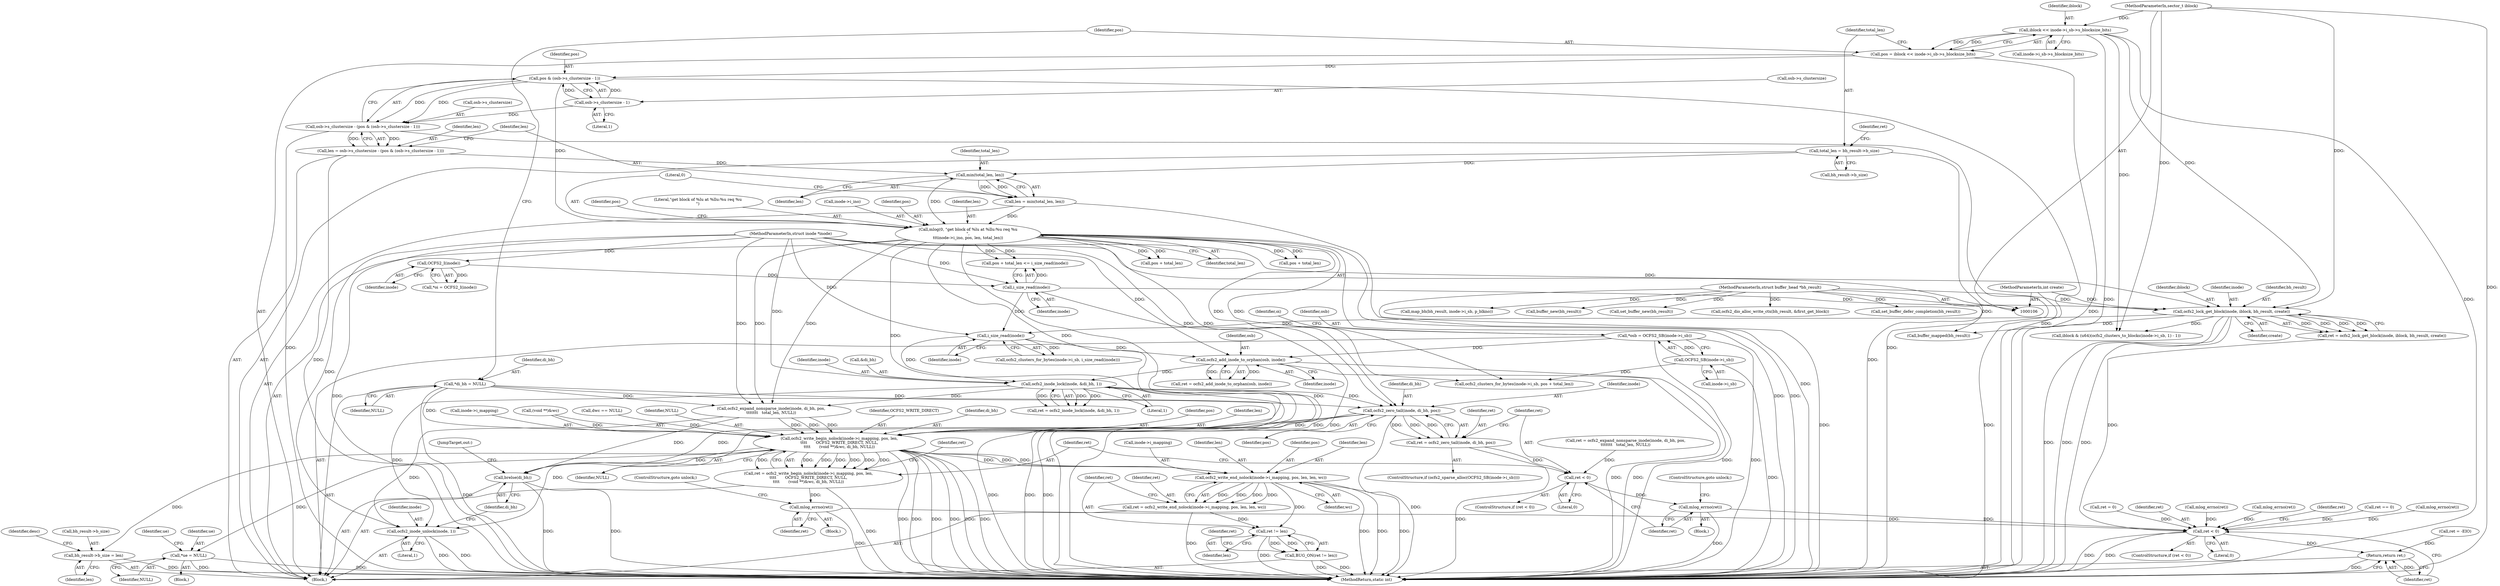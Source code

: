 digraph "0_linux_3e4c56d41eef5595035872a2ec5a483f42e8917f@pointer" {
"1000309" [label="(Call,ocfs2_zero_tail(inode, di_bh, pos))"];
"1000282" [label="(Call,ocfs2_inode_lock(inode, &di_bh, 1))"];
"1000264" [label="(Call,ocfs2_add_inode_to_orphan(osb, inode))"];
"1000113" [label="(Call,*osb = OCFS2_SB(inode->i_sb))"];
"1000115" [label="(Call,OCFS2_SB(inode->i_sb))"];
"1000255" [label="(Call,i_size_read(inode))"];
"1000200" [label="(Call,ocfs2_lock_get_block(inode, iblock, bh_result, create))"];
"1000195" [label="(Call,i_size_read(inode))"];
"1000122" [label="(Call,OCFS2_I(inode))"];
"1000107" [label="(MethodParameterIn,struct inode *inode)"];
"1000141" [label="(Call,iblock << inode->i_sb->s_blocksize_bits)"];
"1000108" [label="(MethodParameterIn,sector_t iblock)"];
"1000109" [label="(MethodParameterIn,struct buffer_head *bh_result)"];
"1000110" [label="(MethodParameterIn,int create)"];
"1000134" [label="(Call,*di_bh = NULL)"];
"1000181" [label="(Call,mlog(0, \"get block of %lu at %llu:%u req %u\n\",\n\t\t\tinode->i_ino, pos, len, total_len))"];
"1000169" [label="(Call,pos & (osb->s_clustersize - 1))"];
"1000139" [label="(Call,pos = iblock << inode->i_sb->s_blocksize_bits)"];
"1000171" [label="(Call,osb->s_clustersize - 1)"];
"1000176" [label="(Call,len = min(total_len, len))"];
"1000178" [label="(Call,min(total_len, len))"];
"1000150" [label="(Call,total_len = bh_result->b_size)"];
"1000163" [label="(Call,len = osb->s_clustersize - (pos & (osb->s_clustersize - 1)))"];
"1000165" [label="(Call,osb->s_clustersize - (pos & (osb->s_clustersize - 1)))"];
"1000307" [label="(Call,ret = ocfs2_zero_tail(inode, di_bh, pos))"];
"1000323" [label="(Call,ret < 0)"];
"1000327" [label="(Call,mlog_errno(ret))"];
"1000475" [label="(Call,ret < 0)"];
"1000482" [label="(Return,return ret;)"];
"1000332" [label="(Call,ocfs2_write_begin_nolock(inode->i_mapping, pos, len,\n\t\t\t\t       OCFS2_WRITE_DIRECT, NULL,\n\t\t\t\t       (void **)&wc, di_bh, NULL))"];
"1000330" [label="(Call,ret = ocfs2_write_begin_nolock(inode->i_mapping, pos, len,\n\t\t\t\t       OCFS2_WRITE_DIRECT, NULL,\n\t\t\t\t       (void **)&wc, di_bh, NULL))"];
"1000349" [label="(Call,mlog_errno(ret))"];
"1000392" [label="(Call,bh_result->b_size = len)"];
"1000414" [label="(Call,*ue = NULL)"];
"1000447" [label="(Call,ocfs2_write_end_nolock(inode->i_mapping, pos, len, len, wc))"];
"1000445" [label="(Call,ret = ocfs2_write_end_nolock(inode->i_mapping, pos, len, len, wc))"];
"1000456" [label="(Call,ret != len)"];
"1000455" [label="(Call,BUG_ON(ret != len))"];
"1000471" [label="(Call,brelse(di_bh))"];
"1000468" [label="(Call,ocfs2_inode_unlock(inode, 1))"];
"1000157" [label="(Identifier,ret)"];
"1000325" [label="(Literal,0)"];
"1000448" [label="(Call,inode->i_mapping)"];
"1000471" [label="(Call,brelse(di_bh))"];
"1000179" [label="(Identifier,total_len)"];
"1000472" [label="(Identifier,di_bh)"];
"1000484" [label="(MethodReturn,static int)"];
"1000193" [label="(Identifier,pos)"];
"1000165" [label="(Call,osb->s_clustersize - (pos & (osb->s_clustersize - 1)))"];
"1000420" [label="(Identifier,ue)"];
"1000340" [label="(Call,(void **)&wc)"];
"1000309" [label="(Call,ocfs2_zero_tail(inode, di_bh, pos))"];
"1000116" [label="(Call,inode->i_sb)"];
"1000272" [label="(Call,mlog_errno(ret))"];
"1000230" [label="(Call,dwc == NULL)"];
"1000322" [label="(ControlStructure,if (ret < 0))"];
"1000345" [label="(Identifier,NULL)"];
"1000415" [label="(Identifier,ue)"];
"1000469" [label="(Identifier,inode)"];
"1000339" [label="(Identifier,NULL)"];
"1000150" [label="(Call,total_len = bh_result->b_size)"];
"1000108" [label="(MethodParameterIn,sector_t iblock)"];
"1000459" [label="(Call,ret = 0)"];
"1000474" [label="(ControlStructure,if (ret < 0))"];
"1000182" [label="(Literal,0)"];
"1000139" [label="(Call,pos = iblock << inode->i_sb->s_blocksize_bits)"];
"1000255" [label="(Call,i_size_read(inode))"];
"1000445" [label="(Call,ret = ocfs2_write_end_nolock(inode->i_mapping, pos, len, len, wc))"];
"1000452" [label="(Identifier,len)"];
"1000456" [label="(Call,ret != len)"];
"1000284" [label="(Call,&di_bh)"];
"1000454" [label="(Identifier,wc)"];
"1000169" [label="(Call,pos & (osb->s_clustersize - 1))"];
"1000338" [label="(Identifier,OCFS2_WRITE_DIRECT)"];
"1000123" [label="(Identifier,inode)"];
"1000396" [label="(Identifier,len)"];
"1000204" [label="(Identifier,create)"];
"1000262" [label="(Call,ret = ocfs2_add_inode_to_orphan(osb, inode))"];
"1000196" [label="(Identifier,inode)"];
"1000181" [label="(Call,mlog(0, \"get block of %lu at %llu:%u req %u\n\",\n\t\t\tinode->i_ino, pos, len, total_len))"];
"1000111" [label="(Block,)"];
"1000191" [label="(Call,pos + total_len <= i_size_read(inode))"];
"1000307" [label="(Call,ret = ocfs2_zero_tail(inode, di_bh, pos))"];
"1000195" [label="(Call,i_size_read(inode))"];
"1000164" [label="(Identifier,len)"];
"1000282" [label="(Call,ocfs2_inode_lock(inode, &di_bh, 1))"];
"1000403" [label="(Call,set_buffer_defer_completion(bh_result))"];
"1000477" [label="(Literal,0)"];
"1000476" [label="(Identifier,ret)"];
"1000473" [label="(JumpTarget,out:)"];
"1000375" [label="(Call,iblock & (u64)(ocfs2_clusters_to_blocks(inode->i_sb, 1) - 1))"];
"1000203" [label="(Identifier,bh_result)"];
"1000170" [label="(Identifier,pos)"];
"1000192" [label="(Call,pos + total_len)"];
"1000251" [label="(Call,ocfs2_clusters_for_bytes(inode->i_sb, i_size_read(inode)))"];
"1000264" [label="(Call,ocfs2_add_inode_to_orphan(osb, inode))"];
"1000256" [label="(Identifier,inode)"];
"1000140" [label="(Identifier,pos)"];
"1000460" [label="(Identifier,ret)"];
"1000141" [label="(Call,iblock << inode->i_sb->s_blocksize_bits)"];
"1000349" [label="(Call,mlog_errno(ret))"];
"1000202" [label="(Identifier,iblock)"];
"1000482" [label="(Return,return ret;)"];
"1000171" [label="(Call,osb->s_clustersize - 1)"];
"1000351" [label="(ControlStructure,goto unlock;)"];
"1000122" [label="(Call,OCFS2_I(inode))"];
"1000330" [label="(Call,ret = ocfs2_write_begin_nolock(inode->i_mapping, pos, len,\n\t\t\t\t       OCFS2_WRITE_DIRECT, NULL,\n\t\t\t\t       (void **)&wc, di_bh, NULL))"];
"1000109" [label="(MethodParameterIn,struct buffer_head *bh_result)"];
"1000180" [label="(Identifier,len)"];
"1000344" [label="(Identifier,di_bh)"];
"1000114" [label="(Identifier,osb)"];
"1000201" [label="(Identifier,inode)"];
"1000134" [label="(Call,*di_bh = NULL)"];
"1000347" [label="(Identifier,ret)"];
"1000143" [label="(Call,inode->i_sb->s_blocksize_bits)"];
"1000151" [label="(Identifier,total_len)"];
"1000113" [label="(Call,*osb = OCFS2_SB(inode->i_sb))"];
"1000312" [label="(Identifier,pos)"];
"1000470" [label="(Literal,1)"];
"1000290" [label="(Call,mlog_errno(ret))"];
"1000283" [label="(Identifier,inode)"];
"1000332" [label="(Call,ocfs2_write_begin_nolock(inode->i_mapping, pos, len,\n\t\t\t\t       OCFS2_WRITE_DIRECT, NULL,\n\t\t\t\t       (void **)&wc, di_bh, NULL))"];
"1000316" [label="(Call,ocfs2_expand_nonsparse_inode(inode, di_bh, pos,\n\t\t\t\t\t\t\t   total_len, NULL))"];
"1000311" [label="(Identifier,di_bh)"];
"1000314" [label="(Call,ret = ocfs2_expand_nonsparse_inode(inode, di_bh, pos,\n\t\t\t\t\t\t\t   total_len, NULL))"];
"1000120" [label="(Call,*oi = OCFS2_I(inode))"];
"1000248" [label="(Call,pos + total_len)"];
"1000326" [label="(Block,)"];
"1000414" [label="(Call,*ue = NULL)"];
"1000115" [label="(Call,OCFS2_SB(inode->i_sb))"];
"1000189" [label="(Identifier,total_len)"];
"1000142" [label="(Identifier,iblock)"];
"1000198" [label="(Call,ret = ocfs2_lock_get_block(inode, iblock, bh_result, create))"];
"1000163" [label="(Call,len = osb->s_clustersize - (pos & (osb->s_clustersize - 1)))"];
"1000152" [label="(Call,bh_result->b_size)"];
"1000110" [label="(MethodParameterIn,int create)"];
"1000301" [label="(ControlStructure,if (ocfs2_sparse_alloc(OCFS2_SB(inode->i_sb))))"];
"1000327" [label="(Call,mlog_errno(ret))"];
"1000458" [label="(Identifier,len)"];
"1000238" [label="(Call,mlog_errno(ret))"];
"1000336" [label="(Identifier,pos)"];
"1000328" [label="(Identifier,ret)"];
"1000337" [label="(Identifier,len)"];
"1000121" [label="(Identifier,oi)"];
"1000280" [label="(Call,ret = ocfs2_inode_lock(inode, &di_bh, 1))"];
"1000183" [label="(Literal,\"get block of %lu at %llu:%u req %u\n\")"];
"1000386" [label="(Call,map_bh(bh_result, inode->i_sb, p_blkno))"];
"1000451" [label="(Identifier,pos)"];
"1000447" [label="(Call,ocfs2_write_end_nolock(inode->i_mapping, pos, len, len, wc))"];
"1000350" [label="(Identifier,ret)"];
"1000323" [label="(Call,ret < 0)"];
"1000211" [label="(Call,buffer_new(bh_result))"];
"1000453" [label="(Identifier,len)"];
"1000401" [label="(Call,set_buffer_new(bh_result))"];
"1000392" [label="(Call,bh_result->b_size = len)"];
"1000266" [label="(Identifier,inode)"];
"1000166" [label="(Call,osb->s_clustersize)"];
"1000286" [label="(Literal,1)"];
"1000136" [label="(Identifier,NULL)"];
"1000184" [label="(Call,inode->i_ino)"];
"1000479" [label="(Identifier,ret)"];
"1000333" [label="(Call,inode->i_mapping)"];
"1000329" [label="(ControlStructure,goto unlock;)"];
"1000213" [label="(Call,ret == 0)"];
"1000224" [label="(Call,ocfs2_dio_alloc_write_ctx(bh_result, &first_get_block))"];
"1000172" [label="(Call,osb->s_clustersize)"];
"1000455" [label="(Call,BUG_ON(ret != len))"];
"1000393" [label="(Call,bh_result->b_size)"];
"1000107" [label="(MethodParameterIn,struct inode *inode)"];
"1000178" [label="(Call,min(total_len, len))"];
"1000478" [label="(Call,ret = -EIO)"];
"1000475" [label="(Call,ret < 0)"];
"1000446" [label="(Identifier,ret)"];
"1000177" [label="(Identifier,len)"];
"1000399" [label="(Identifier,desc)"];
"1000188" [label="(Identifier,len)"];
"1000187" [label="(Identifier,pos)"];
"1000200" [label="(Call,ocfs2_lock_get_block(inode, iblock, bh_result, create))"];
"1000483" [label="(Identifier,ret)"];
"1000310" [label="(Identifier,inode)"];
"1000207" [label="(Call,buffer_mapped(bh_result))"];
"1000416" [label="(Identifier,NULL)"];
"1000175" [label="(Literal,1)"];
"1000176" [label="(Call,len = min(total_len, len))"];
"1000331" [label="(Identifier,ret)"];
"1000244" [label="(Call,ocfs2_clusters_for_bytes(inode->i_sb, pos + total_len))"];
"1000412" [label="(Block,)"];
"1000468" [label="(Call,ocfs2_inode_unlock(inode, 1))"];
"1000135" [label="(Identifier,di_bh)"];
"1000265" [label="(Identifier,osb)"];
"1000324" [label="(Identifier,ret)"];
"1000308" [label="(Identifier,ret)"];
"1000457" [label="(Identifier,ret)"];
"1000348" [label="(Block,)"];
"1000309" -> "1000307"  [label="AST: "];
"1000309" -> "1000312"  [label="CFG: "];
"1000310" -> "1000309"  [label="AST: "];
"1000311" -> "1000309"  [label="AST: "];
"1000312" -> "1000309"  [label="AST: "];
"1000307" -> "1000309"  [label="CFG: "];
"1000309" -> "1000484"  [label="DDG: "];
"1000309" -> "1000307"  [label="DDG: "];
"1000309" -> "1000307"  [label="DDG: "];
"1000309" -> "1000307"  [label="DDG: "];
"1000282" -> "1000309"  [label="DDG: "];
"1000107" -> "1000309"  [label="DDG: "];
"1000134" -> "1000309"  [label="DDG: "];
"1000181" -> "1000309"  [label="DDG: "];
"1000309" -> "1000332"  [label="DDG: "];
"1000309" -> "1000332"  [label="DDG: "];
"1000309" -> "1000468"  [label="DDG: "];
"1000309" -> "1000471"  [label="DDG: "];
"1000282" -> "1000280"  [label="AST: "];
"1000282" -> "1000286"  [label="CFG: "];
"1000283" -> "1000282"  [label="AST: "];
"1000284" -> "1000282"  [label="AST: "];
"1000286" -> "1000282"  [label="AST: "];
"1000280" -> "1000282"  [label="CFG: "];
"1000282" -> "1000484"  [label="DDG: "];
"1000282" -> "1000484"  [label="DDG: "];
"1000282" -> "1000280"  [label="DDG: "];
"1000282" -> "1000280"  [label="DDG: "];
"1000282" -> "1000280"  [label="DDG: "];
"1000264" -> "1000282"  [label="DDG: "];
"1000255" -> "1000282"  [label="DDG: "];
"1000107" -> "1000282"  [label="DDG: "];
"1000282" -> "1000316"  [label="DDG: "];
"1000282" -> "1000468"  [label="DDG: "];
"1000264" -> "1000262"  [label="AST: "];
"1000264" -> "1000266"  [label="CFG: "];
"1000265" -> "1000264"  [label="AST: "];
"1000266" -> "1000264"  [label="AST: "];
"1000262" -> "1000264"  [label="CFG: "];
"1000264" -> "1000484"  [label="DDG: "];
"1000264" -> "1000484"  [label="DDG: "];
"1000264" -> "1000262"  [label="DDG: "];
"1000264" -> "1000262"  [label="DDG: "];
"1000113" -> "1000264"  [label="DDG: "];
"1000255" -> "1000264"  [label="DDG: "];
"1000107" -> "1000264"  [label="DDG: "];
"1000113" -> "1000111"  [label="AST: "];
"1000113" -> "1000115"  [label="CFG: "];
"1000114" -> "1000113"  [label="AST: "];
"1000115" -> "1000113"  [label="AST: "];
"1000121" -> "1000113"  [label="CFG: "];
"1000113" -> "1000484"  [label="DDG: "];
"1000113" -> "1000484"  [label="DDG: "];
"1000115" -> "1000113"  [label="DDG: "];
"1000115" -> "1000116"  [label="CFG: "];
"1000116" -> "1000115"  [label="AST: "];
"1000115" -> "1000484"  [label="DDG: "];
"1000115" -> "1000244"  [label="DDG: "];
"1000255" -> "1000251"  [label="AST: "];
"1000255" -> "1000256"  [label="CFG: "];
"1000256" -> "1000255"  [label="AST: "];
"1000251" -> "1000255"  [label="CFG: "];
"1000255" -> "1000251"  [label="DDG: "];
"1000200" -> "1000255"  [label="DDG: "];
"1000195" -> "1000255"  [label="DDG: "];
"1000107" -> "1000255"  [label="DDG: "];
"1000200" -> "1000198"  [label="AST: "];
"1000200" -> "1000204"  [label="CFG: "];
"1000201" -> "1000200"  [label="AST: "];
"1000202" -> "1000200"  [label="AST: "];
"1000203" -> "1000200"  [label="AST: "];
"1000204" -> "1000200"  [label="AST: "];
"1000198" -> "1000200"  [label="CFG: "];
"1000200" -> "1000484"  [label="DDG: "];
"1000200" -> "1000484"  [label="DDG: "];
"1000200" -> "1000484"  [label="DDG: "];
"1000200" -> "1000198"  [label="DDG: "];
"1000200" -> "1000198"  [label="DDG: "];
"1000200" -> "1000198"  [label="DDG: "];
"1000200" -> "1000198"  [label="DDG: "];
"1000195" -> "1000200"  [label="DDG: "];
"1000107" -> "1000200"  [label="DDG: "];
"1000141" -> "1000200"  [label="DDG: "];
"1000108" -> "1000200"  [label="DDG: "];
"1000109" -> "1000200"  [label="DDG: "];
"1000110" -> "1000200"  [label="DDG: "];
"1000200" -> "1000207"  [label="DDG: "];
"1000200" -> "1000375"  [label="DDG: "];
"1000195" -> "1000191"  [label="AST: "];
"1000195" -> "1000196"  [label="CFG: "];
"1000196" -> "1000195"  [label="AST: "];
"1000191" -> "1000195"  [label="CFG: "];
"1000195" -> "1000484"  [label="DDG: "];
"1000195" -> "1000191"  [label="DDG: "];
"1000122" -> "1000195"  [label="DDG: "];
"1000107" -> "1000195"  [label="DDG: "];
"1000122" -> "1000120"  [label="AST: "];
"1000122" -> "1000123"  [label="CFG: "];
"1000123" -> "1000122"  [label="AST: "];
"1000120" -> "1000122"  [label="CFG: "];
"1000122" -> "1000120"  [label="DDG: "];
"1000107" -> "1000122"  [label="DDG: "];
"1000107" -> "1000106"  [label="AST: "];
"1000107" -> "1000484"  [label="DDG: "];
"1000107" -> "1000316"  [label="DDG: "];
"1000107" -> "1000468"  [label="DDG: "];
"1000141" -> "1000139"  [label="AST: "];
"1000141" -> "1000143"  [label="CFG: "];
"1000142" -> "1000141"  [label="AST: "];
"1000143" -> "1000141"  [label="AST: "];
"1000139" -> "1000141"  [label="CFG: "];
"1000141" -> "1000484"  [label="DDG: "];
"1000141" -> "1000484"  [label="DDG: "];
"1000141" -> "1000139"  [label="DDG: "];
"1000141" -> "1000139"  [label="DDG: "];
"1000108" -> "1000141"  [label="DDG: "];
"1000141" -> "1000375"  [label="DDG: "];
"1000108" -> "1000106"  [label="AST: "];
"1000108" -> "1000484"  [label="DDG: "];
"1000108" -> "1000375"  [label="DDG: "];
"1000109" -> "1000106"  [label="AST: "];
"1000109" -> "1000484"  [label="DDG: "];
"1000109" -> "1000207"  [label="DDG: "];
"1000109" -> "1000211"  [label="DDG: "];
"1000109" -> "1000224"  [label="DDG: "];
"1000109" -> "1000386"  [label="DDG: "];
"1000109" -> "1000401"  [label="DDG: "];
"1000109" -> "1000403"  [label="DDG: "];
"1000110" -> "1000106"  [label="AST: "];
"1000110" -> "1000484"  [label="DDG: "];
"1000134" -> "1000111"  [label="AST: "];
"1000134" -> "1000136"  [label="CFG: "];
"1000135" -> "1000134"  [label="AST: "];
"1000136" -> "1000134"  [label="AST: "];
"1000140" -> "1000134"  [label="CFG: "];
"1000134" -> "1000484"  [label="DDG: "];
"1000134" -> "1000484"  [label="DDG: "];
"1000134" -> "1000316"  [label="DDG: "];
"1000134" -> "1000332"  [label="DDG: "];
"1000181" -> "1000111"  [label="AST: "];
"1000181" -> "1000189"  [label="CFG: "];
"1000182" -> "1000181"  [label="AST: "];
"1000183" -> "1000181"  [label="AST: "];
"1000184" -> "1000181"  [label="AST: "];
"1000187" -> "1000181"  [label="AST: "];
"1000188" -> "1000181"  [label="AST: "];
"1000189" -> "1000181"  [label="AST: "];
"1000193" -> "1000181"  [label="CFG: "];
"1000181" -> "1000484"  [label="DDG: "];
"1000181" -> "1000484"  [label="DDG: "];
"1000181" -> "1000484"  [label="DDG: "];
"1000169" -> "1000181"  [label="DDG: "];
"1000176" -> "1000181"  [label="DDG: "];
"1000178" -> "1000181"  [label="DDG: "];
"1000181" -> "1000191"  [label="DDG: "];
"1000181" -> "1000191"  [label="DDG: "];
"1000181" -> "1000192"  [label="DDG: "];
"1000181" -> "1000192"  [label="DDG: "];
"1000181" -> "1000244"  [label="DDG: "];
"1000181" -> "1000244"  [label="DDG: "];
"1000181" -> "1000248"  [label="DDG: "];
"1000181" -> "1000248"  [label="DDG: "];
"1000181" -> "1000316"  [label="DDG: "];
"1000181" -> "1000316"  [label="DDG: "];
"1000181" -> "1000332"  [label="DDG: "];
"1000181" -> "1000332"  [label="DDG: "];
"1000169" -> "1000165"  [label="AST: "];
"1000169" -> "1000171"  [label="CFG: "];
"1000170" -> "1000169"  [label="AST: "];
"1000171" -> "1000169"  [label="AST: "];
"1000165" -> "1000169"  [label="CFG: "];
"1000169" -> "1000484"  [label="DDG: "];
"1000169" -> "1000165"  [label="DDG: "];
"1000169" -> "1000165"  [label="DDG: "];
"1000139" -> "1000169"  [label="DDG: "];
"1000171" -> "1000169"  [label="DDG: "];
"1000171" -> "1000169"  [label="DDG: "];
"1000139" -> "1000111"  [label="AST: "];
"1000140" -> "1000139"  [label="AST: "];
"1000151" -> "1000139"  [label="CFG: "];
"1000139" -> "1000484"  [label="DDG: "];
"1000171" -> "1000175"  [label="CFG: "];
"1000172" -> "1000171"  [label="AST: "];
"1000175" -> "1000171"  [label="AST: "];
"1000171" -> "1000165"  [label="DDG: "];
"1000176" -> "1000111"  [label="AST: "];
"1000176" -> "1000178"  [label="CFG: "];
"1000177" -> "1000176"  [label="AST: "];
"1000178" -> "1000176"  [label="AST: "];
"1000182" -> "1000176"  [label="CFG: "];
"1000176" -> "1000484"  [label="DDG: "];
"1000178" -> "1000176"  [label="DDG: "];
"1000178" -> "1000176"  [label="DDG: "];
"1000178" -> "1000180"  [label="CFG: "];
"1000179" -> "1000178"  [label="AST: "];
"1000180" -> "1000178"  [label="AST: "];
"1000150" -> "1000178"  [label="DDG: "];
"1000163" -> "1000178"  [label="DDG: "];
"1000150" -> "1000111"  [label="AST: "];
"1000150" -> "1000152"  [label="CFG: "];
"1000151" -> "1000150"  [label="AST: "];
"1000152" -> "1000150"  [label="AST: "];
"1000157" -> "1000150"  [label="CFG: "];
"1000150" -> "1000484"  [label="DDG: "];
"1000163" -> "1000111"  [label="AST: "];
"1000163" -> "1000165"  [label="CFG: "];
"1000164" -> "1000163"  [label="AST: "];
"1000165" -> "1000163"  [label="AST: "];
"1000177" -> "1000163"  [label="CFG: "];
"1000163" -> "1000484"  [label="DDG: "];
"1000165" -> "1000163"  [label="DDG: "];
"1000165" -> "1000163"  [label="DDG: "];
"1000166" -> "1000165"  [label="AST: "];
"1000165" -> "1000484"  [label="DDG: "];
"1000165" -> "1000484"  [label="DDG: "];
"1000307" -> "1000301"  [label="AST: "];
"1000308" -> "1000307"  [label="AST: "];
"1000324" -> "1000307"  [label="CFG: "];
"1000307" -> "1000484"  [label="DDG: "];
"1000307" -> "1000323"  [label="DDG: "];
"1000323" -> "1000322"  [label="AST: "];
"1000323" -> "1000325"  [label="CFG: "];
"1000324" -> "1000323"  [label="AST: "];
"1000325" -> "1000323"  [label="AST: "];
"1000328" -> "1000323"  [label="CFG: "];
"1000331" -> "1000323"  [label="CFG: "];
"1000314" -> "1000323"  [label="DDG: "];
"1000323" -> "1000327"  [label="DDG: "];
"1000327" -> "1000326"  [label="AST: "];
"1000327" -> "1000328"  [label="CFG: "];
"1000328" -> "1000327"  [label="AST: "];
"1000329" -> "1000327"  [label="CFG: "];
"1000327" -> "1000484"  [label="DDG: "];
"1000327" -> "1000475"  [label="DDG: "];
"1000475" -> "1000474"  [label="AST: "];
"1000475" -> "1000477"  [label="CFG: "];
"1000476" -> "1000475"  [label="AST: "];
"1000477" -> "1000475"  [label="AST: "];
"1000479" -> "1000475"  [label="CFG: "];
"1000483" -> "1000475"  [label="CFG: "];
"1000475" -> "1000484"  [label="DDG: "];
"1000475" -> "1000484"  [label="DDG: "];
"1000290" -> "1000475"  [label="DDG: "];
"1000459" -> "1000475"  [label="DDG: "];
"1000238" -> "1000475"  [label="DDG: "];
"1000213" -> "1000475"  [label="DDG: "];
"1000349" -> "1000475"  [label="DDG: "];
"1000198" -> "1000475"  [label="DDG: "];
"1000272" -> "1000475"  [label="DDG: "];
"1000475" -> "1000482"  [label="DDG: "];
"1000482" -> "1000111"  [label="AST: "];
"1000482" -> "1000483"  [label="CFG: "];
"1000483" -> "1000482"  [label="AST: "];
"1000484" -> "1000482"  [label="CFG: "];
"1000482" -> "1000484"  [label="DDG: "];
"1000483" -> "1000482"  [label="DDG: "];
"1000478" -> "1000482"  [label="DDG: "];
"1000332" -> "1000330"  [label="AST: "];
"1000332" -> "1000345"  [label="CFG: "];
"1000333" -> "1000332"  [label="AST: "];
"1000336" -> "1000332"  [label="AST: "];
"1000337" -> "1000332"  [label="AST: "];
"1000338" -> "1000332"  [label="AST: "];
"1000339" -> "1000332"  [label="AST: "];
"1000340" -> "1000332"  [label="AST: "];
"1000344" -> "1000332"  [label="AST: "];
"1000345" -> "1000332"  [label="AST: "];
"1000330" -> "1000332"  [label="CFG: "];
"1000332" -> "1000484"  [label="DDG: "];
"1000332" -> "1000484"  [label="DDG: "];
"1000332" -> "1000484"  [label="DDG: "];
"1000332" -> "1000484"  [label="DDG: "];
"1000332" -> "1000484"  [label="DDG: "];
"1000332" -> "1000484"  [label="DDG: "];
"1000332" -> "1000330"  [label="DDG: "];
"1000332" -> "1000330"  [label="DDG: "];
"1000332" -> "1000330"  [label="DDG: "];
"1000332" -> "1000330"  [label="DDG: "];
"1000332" -> "1000330"  [label="DDG: "];
"1000332" -> "1000330"  [label="DDG: "];
"1000332" -> "1000330"  [label="DDG: "];
"1000316" -> "1000332"  [label="DDG: "];
"1000316" -> "1000332"  [label="DDG: "];
"1000316" -> "1000332"  [label="DDG: "];
"1000230" -> "1000332"  [label="DDG: "];
"1000340" -> "1000332"  [label="DDG: "];
"1000332" -> "1000392"  [label="DDG: "];
"1000332" -> "1000414"  [label="DDG: "];
"1000332" -> "1000447"  [label="DDG: "];
"1000332" -> "1000447"  [label="DDG: "];
"1000332" -> "1000447"  [label="DDG: "];
"1000332" -> "1000471"  [label="DDG: "];
"1000330" -> "1000111"  [label="AST: "];
"1000331" -> "1000330"  [label="AST: "];
"1000347" -> "1000330"  [label="CFG: "];
"1000330" -> "1000484"  [label="DDG: "];
"1000330" -> "1000349"  [label="DDG: "];
"1000349" -> "1000348"  [label="AST: "];
"1000349" -> "1000350"  [label="CFG: "];
"1000350" -> "1000349"  [label="AST: "];
"1000351" -> "1000349"  [label="CFG: "];
"1000349" -> "1000484"  [label="DDG: "];
"1000392" -> "1000111"  [label="AST: "];
"1000392" -> "1000396"  [label="CFG: "];
"1000393" -> "1000392"  [label="AST: "];
"1000396" -> "1000392"  [label="AST: "];
"1000399" -> "1000392"  [label="CFG: "];
"1000392" -> "1000484"  [label="DDG: "];
"1000414" -> "1000412"  [label="AST: "];
"1000414" -> "1000416"  [label="CFG: "];
"1000415" -> "1000414"  [label="AST: "];
"1000416" -> "1000414"  [label="AST: "];
"1000420" -> "1000414"  [label="CFG: "];
"1000414" -> "1000484"  [label="DDG: "];
"1000414" -> "1000484"  [label="DDG: "];
"1000447" -> "1000445"  [label="AST: "];
"1000447" -> "1000454"  [label="CFG: "];
"1000448" -> "1000447"  [label="AST: "];
"1000451" -> "1000447"  [label="AST: "];
"1000452" -> "1000447"  [label="AST: "];
"1000453" -> "1000447"  [label="AST: "];
"1000454" -> "1000447"  [label="AST: "];
"1000445" -> "1000447"  [label="CFG: "];
"1000447" -> "1000484"  [label="DDG: "];
"1000447" -> "1000484"  [label="DDG: "];
"1000447" -> "1000484"  [label="DDG: "];
"1000447" -> "1000445"  [label="DDG: "];
"1000447" -> "1000445"  [label="DDG: "];
"1000447" -> "1000445"  [label="DDG: "];
"1000447" -> "1000445"  [label="DDG: "];
"1000447" -> "1000456"  [label="DDG: "];
"1000445" -> "1000111"  [label="AST: "];
"1000446" -> "1000445"  [label="AST: "];
"1000457" -> "1000445"  [label="CFG: "];
"1000445" -> "1000484"  [label="DDG: "];
"1000445" -> "1000456"  [label="DDG: "];
"1000456" -> "1000455"  [label="AST: "];
"1000456" -> "1000458"  [label="CFG: "];
"1000457" -> "1000456"  [label="AST: "];
"1000458" -> "1000456"  [label="AST: "];
"1000455" -> "1000456"  [label="CFG: "];
"1000456" -> "1000484"  [label="DDG: "];
"1000456" -> "1000455"  [label="DDG: "];
"1000456" -> "1000455"  [label="DDG: "];
"1000455" -> "1000111"  [label="AST: "];
"1000460" -> "1000455"  [label="CFG: "];
"1000455" -> "1000484"  [label="DDG: "];
"1000455" -> "1000484"  [label="DDG: "];
"1000471" -> "1000111"  [label="AST: "];
"1000471" -> "1000472"  [label="CFG: "];
"1000472" -> "1000471"  [label="AST: "];
"1000473" -> "1000471"  [label="CFG: "];
"1000471" -> "1000484"  [label="DDG: "];
"1000471" -> "1000484"  [label="DDG: "];
"1000316" -> "1000471"  [label="DDG: "];
"1000468" -> "1000111"  [label="AST: "];
"1000468" -> "1000470"  [label="CFG: "];
"1000469" -> "1000468"  [label="AST: "];
"1000470" -> "1000468"  [label="AST: "];
"1000472" -> "1000468"  [label="CFG: "];
"1000468" -> "1000484"  [label="DDG: "];
"1000468" -> "1000484"  [label="DDG: "];
"1000316" -> "1000468"  [label="DDG: "];
}
